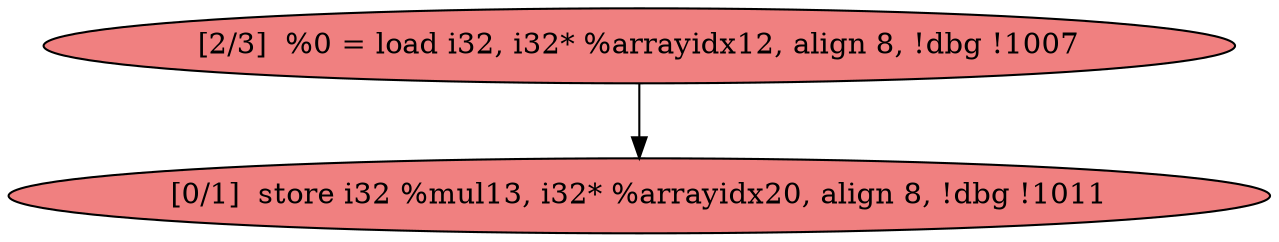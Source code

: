
digraph G {


node5 [fillcolor=lightcoral,label="[0/1]  store i32 %mul13, i32* %arrayidx20, align 8, !dbg !1011",shape=ellipse,style=filled ]
node4 [fillcolor=lightcoral,label="[2/3]  %0 = load i32, i32* %arrayidx12, align 8, !dbg !1007",shape=ellipse,style=filled ]

node4->node5 [ ]


}
